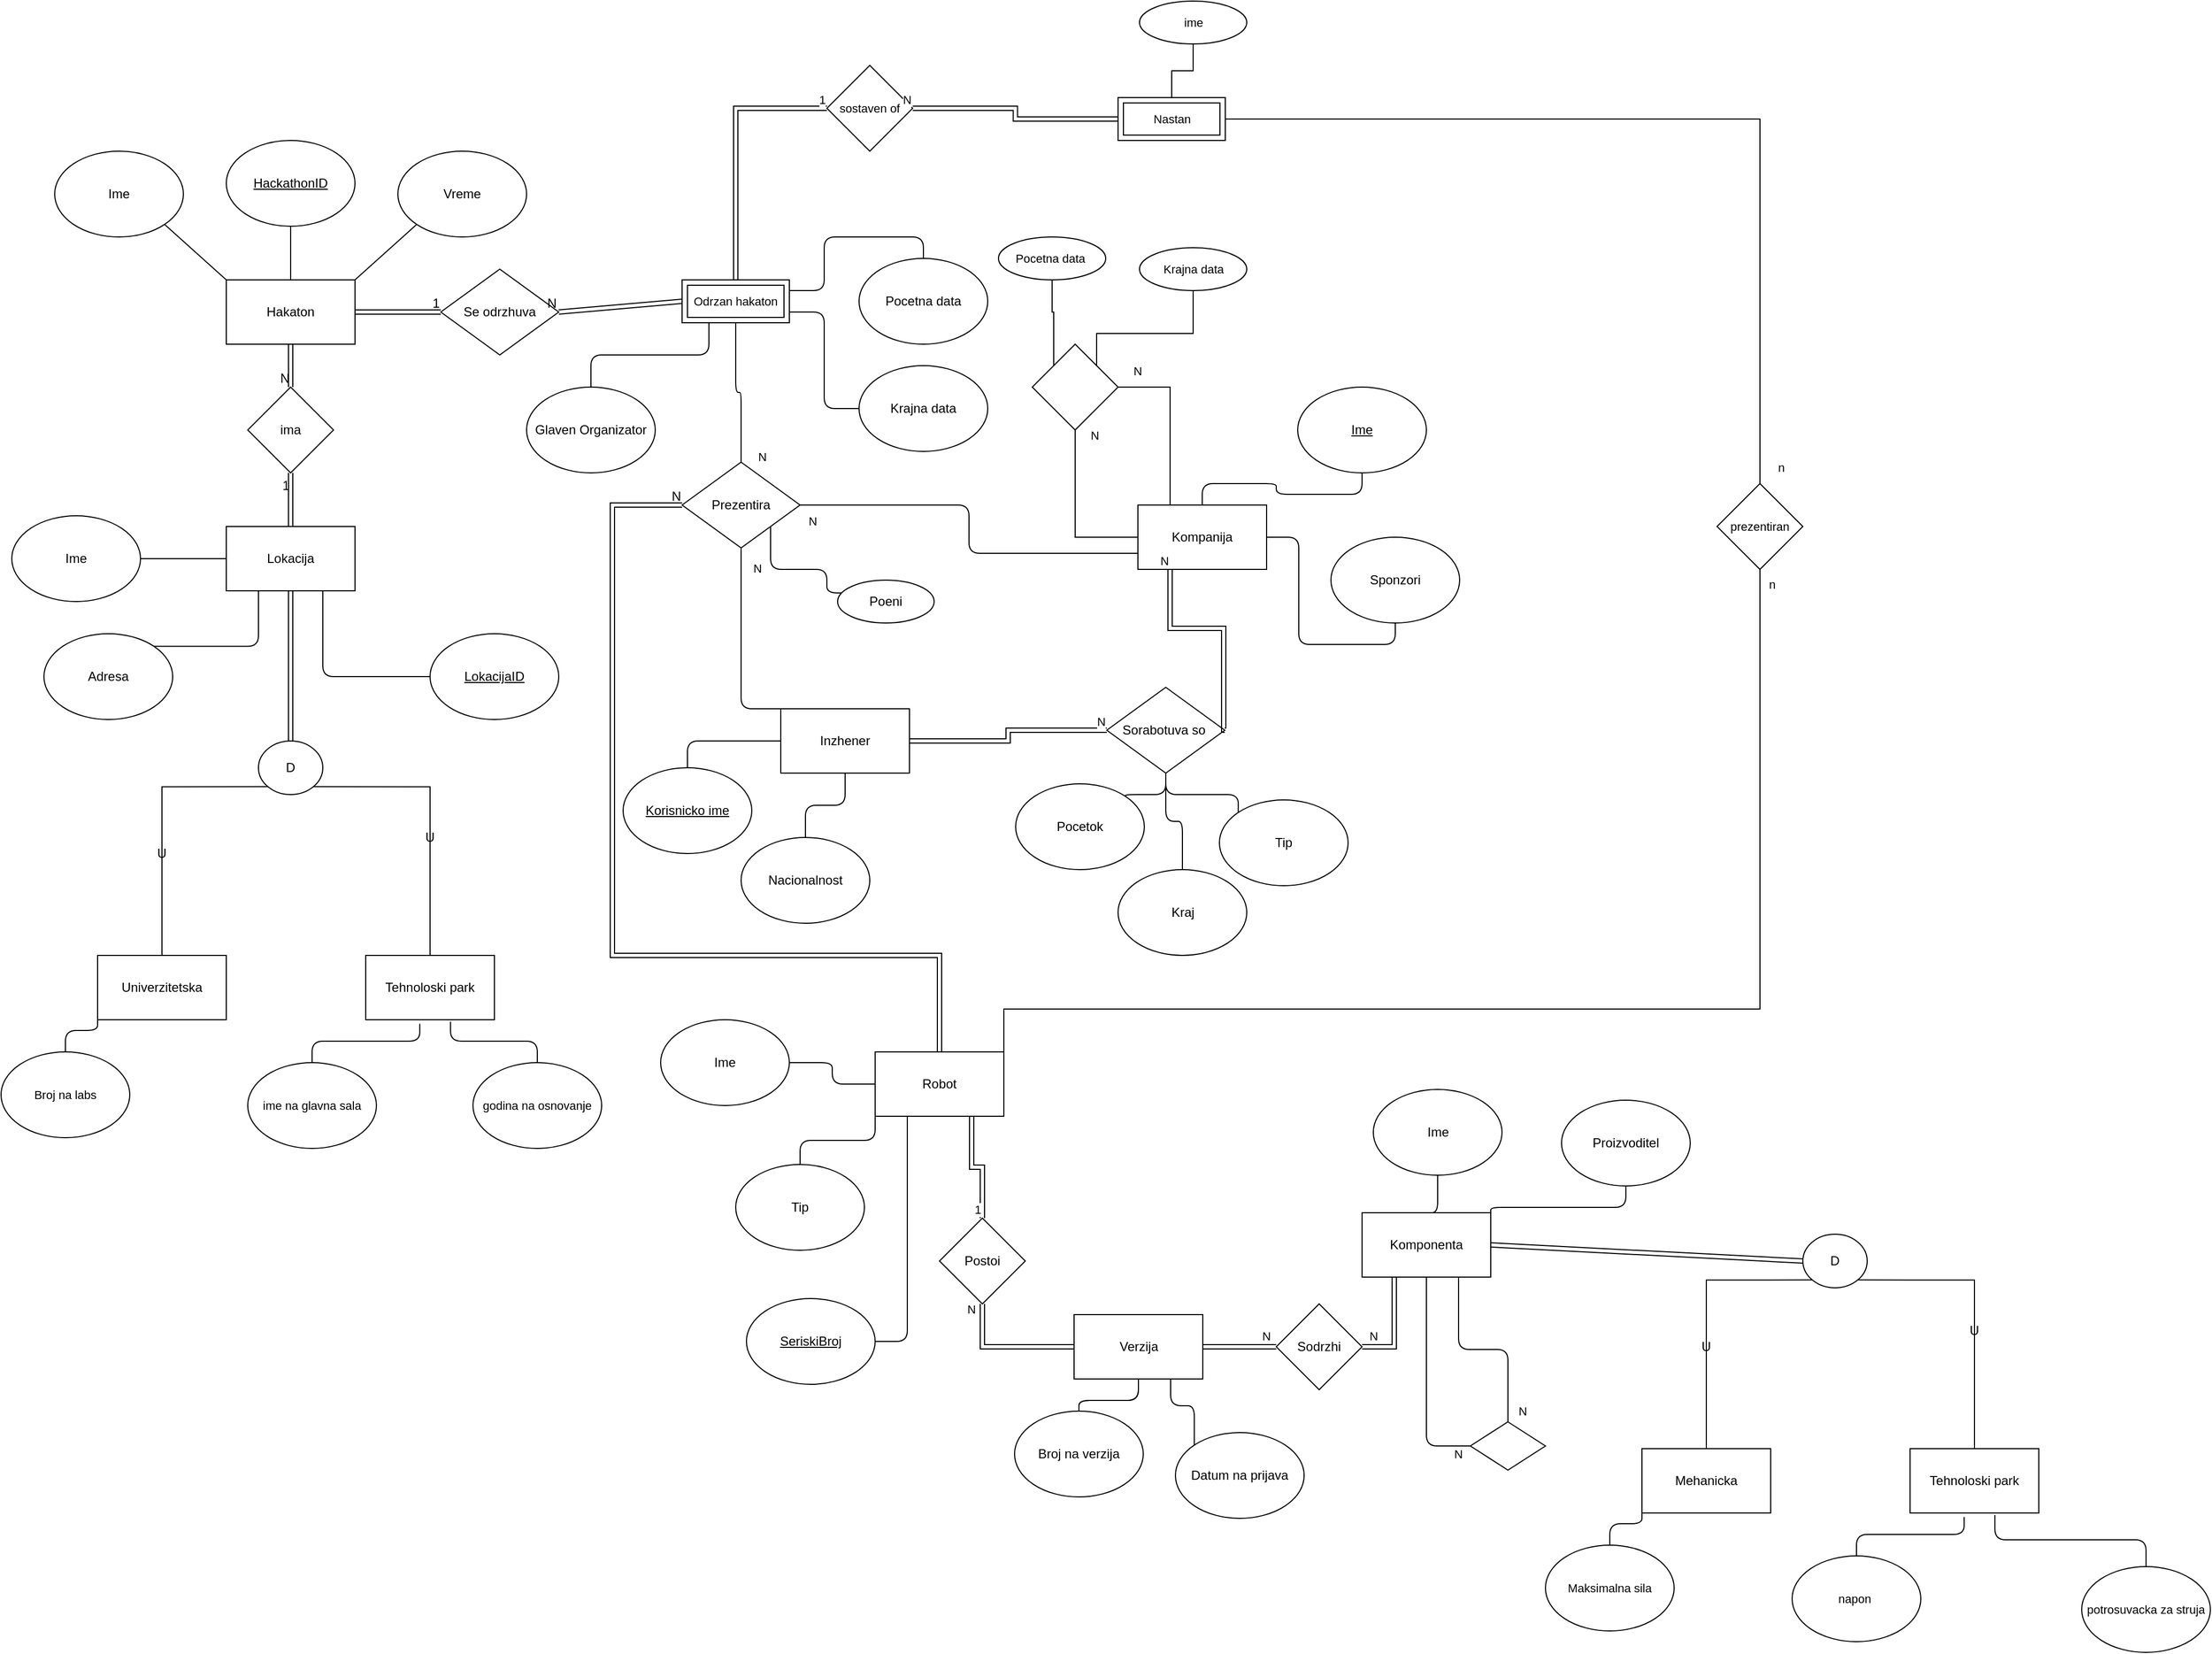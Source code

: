 <mxfile version="28.2.8">
  <diagram name="Page-1" id="Luo74aaX56rlVdYKv0m4">
    <mxGraphModel dx="2172" dy="2976" grid="1" gridSize="10" guides="1" tooltips="1" connect="1" arrows="1" fold="1" page="1" pageScale="1" pageWidth="827" pageHeight="1169" math="0" shadow="0">
      <root>
        <mxCell id="0" />
        <mxCell id="1" parent="0" />
        <mxCell id="MY-tYENC7k9GPu_FFXqe-2" value="Hakaton" style="rounded=0;whiteSpace=wrap;html=1;" parent="1" vertex="1">
          <mxGeometry x="350" y="310" width="120" height="60" as="geometry" />
        </mxCell>
        <mxCell id="MY-tYENC7k9GPu_FFXqe-3" value="Ime" style="ellipse;whiteSpace=wrap;html=1;" parent="1" vertex="1">
          <mxGeometry x="190" y="190" width="120" height="80" as="geometry" />
        </mxCell>
        <mxCell id="MY-tYENC7k9GPu_FFXqe-4" value="&lt;u&gt;HackathonID&lt;/u&gt;" style="ellipse;whiteSpace=wrap;html=1;" parent="1" vertex="1">
          <mxGeometry x="350" y="180" width="120" height="80" as="geometry" />
        </mxCell>
        <mxCell id="MY-tYENC7k9GPu_FFXqe-5" value="Vreme" style="ellipse;whiteSpace=wrap;html=1;" parent="1" vertex="1">
          <mxGeometry x="510" y="190" width="120" height="80" as="geometry" />
        </mxCell>
        <mxCell id="MY-tYENC7k9GPu_FFXqe-11" value="" style="endArrow=none;html=1;rounded=0;entryX=0;entryY=0;entryDx=0;entryDy=0;exitX=1;exitY=1;exitDx=0;exitDy=0;" parent="1" source="MY-tYENC7k9GPu_FFXqe-3" target="MY-tYENC7k9GPu_FFXqe-2" edge="1">
          <mxGeometry width="50" height="50" relative="1" as="geometry">
            <mxPoint x="360" y="420" as="sourcePoint" />
            <mxPoint x="410" y="370" as="targetPoint" />
          </mxGeometry>
        </mxCell>
        <mxCell id="MY-tYENC7k9GPu_FFXqe-13" value="" style="endArrow=none;html=1;rounded=0;entryX=0.5;entryY=0;entryDx=0;entryDy=0;exitX=0.5;exitY=1;exitDx=0;exitDy=0;" parent="1" source="MY-tYENC7k9GPu_FFXqe-4" target="MY-tYENC7k9GPu_FFXqe-2" edge="1">
          <mxGeometry width="50" height="50" relative="1" as="geometry">
            <mxPoint x="430" y="280" as="sourcePoint" />
            <mxPoint x="530" y="350" as="targetPoint" />
          </mxGeometry>
        </mxCell>
        <mxCell id="MY-tYENC7k9GPu_FFXqe-14" value="" style="endArrow=none;html=1;rounded=0;entryX=1;entryY=0;entryDx=0;entryDy=0;exitX=0;exitY=1;exitDx=0;exitDy=0;" parent="1" source="MY-tYENC7k9GPu_FFXqe-5" target="MY-tYENC7k9GPu_FFXqe-2" edge="1">
          <mxGeometry width="50" height="50" relative="1" as="geometry">
            <mxPoint x="550" y="350" as="sourcePoint" />
            <mxPoint x="650" y="420" as="targetPoint" />
          </mxGeometry>
        </mxCell>
        <mxCell id="MY-tYENC7k9GPu_FFXqe-29" style="edgeStyle=orthogonalEdgeStyle;shape=connector;curved=0;rounded=1;orthogonalLoop=1;jettySize=auto;html=1;exitX=0.75;exitY=1;exitDx=0;exitDy=0;entryX=0;entryY=0.5;entryDx=0;entryDy=0;strokeColor=default;align=center;verticalAlign=middle;fontFamily=Helvetica;fontSize=11;fontColor=default;labelBackgroundColor=default;endArrow=none;endFill=0;" parent="1" source="MY-tYENC7k9GPu_FFXqe-15" target="MY-tYENC7k9GPu_FFXqe-28" edge="1">
          <mxGeometry relative="1" as="geometry" />
        </mxCell>
        <mxCell id="MY-tYENC7k9GPu_FFXqe-15" value="Lokacija" style="rounded=0;whiteSpace=wrap;html=1;" parent="1" vertex="1">
          <mxGeometry x="350" y="540" width="120" height="60" as="geometry" />
        </mxCell>
        <mxCell id="MY-tYENC7k9GPu_FFXqe-16" value="ima" style="rhombus;whiteSpace=wrap;html=1;" parent="1" vertex="1">
          <mxGeometry x="370" y="410" width="80" height="80" as="geometry" />
        </mxCell>
        <mxCell id="MY-tYENC7k9GPu_FFXqe-23" style="edgeStyle=orthogonalEdgeStyle;rounded=0;orthogonalLoop=1;jettySize=auto;html=1;exitX=1;exitY=0.5;exitDx=0;exitDy=0;entryX=0;entryY=0.5;entryDx=0;entryDy=0;endArrow=none;endFill=0;" parent="1" source="MY-tYENC7k9GPu_FFXqe-19" target="MY-tYENC7k9GPu_FFXqe-15" edge="1">
          <mxGeometry relative="1" as="geometry" />
        </mxCell>
        <mxCell id="MY-tYENC7k9GPu_FFXqe-19" value="Ime" style="ellipse;whiteSpace=wrap;html=1;" parent="1" vertex="1">
          <mxGeometry x="150" y="530" width="120" height="80" as="geometry" />
        </mxCell>
        <mxCell id="aRnnZAHk4HtuIv6q_tbA-14" style="edgeStyle=orthogonalEdgeStyle;rounded=0;orthogonalLoop=1;jettySize=auto;html=1;exitX=0;exitY=1;exitDx=0;exitDy=0;endArrow=none;endFill=0;" parent="1" source="MY-tYENC7k9GPu_FFXqe-20" target="MY-tYENC7k9GPu_FFXqe-32" edge="1">
          <mxGeometry relative="1" as="geometry" />
        </mxCell>
        <mxCell id="aRnnZAHk4HtuIv6q_tbA-15" style="edgeStyle=orthogonalEdgeStyle;rounded=0;orthogonalLoop=1;jettySize=auto;html=1;exitX=1;exitY=1;exitDx=0;exitDy=0;entryX=0.5;entryY=0;entryDx=0;entryDy=0;endArrow=none;endFill=0;" parent="1" source="MY-tYENC7k9GPu_FFXqe-20" target="MY-tYENC7k9GPu_FFXqe-31" edge="1">
          <mxGeometry relative="1" as="geometry" />
        </mxCell>
        <mxCell id="MY-tYENC7k9GPu_FFXqe-20" value="D" style="ellipse;whiteSpace=wrap;html=1;" parent="1" vertex="1">
          <mxGeometry x="380" y="740" width="60" height="50" as="geometry" />
        </mxCell>
        <mxCell id="MY-tYENC7k9GPu_FFXqe-26" style="edgeStyle=orthogonalEdgeStyle;shape=connector;rounded=1;orthogonalLoop=1;jettySize=auto;html=1;exitX=1;exitY=0;exitDx=0;exitDy=0;entryX=0.25;entryY=1;entryDx=0;entryDy=0;strokeColor=default;align=center;verticalAlign=middle;fontFamily=Helvetica;fontSize=11;fontColor=default;labelBackgroundColor=default;endArrow=none;endFill=0;curved=0;" parent="1" source="MY-tYENC7k9GPu_FFXqe-21" target="MY-tYENC7k9GPu_FFXqe-15" edge="1">
          <mxGeometry relative="1" as="geometry" />
        </mxCell>
        <mxCell id="MY-tYENC7k9GPu_FFXqe-21" value="Adresa" style="ellipse;whiteSpace=wrap;html=1;" parent="1" vertex="1">
          <mxGeometry x="180" y="640" width="120" height="80" as="geometry" />
        </mxCell>
        <mxCell id="MY-tYENC7k9GPu_FFXqe-28" value="&lt;u&gt;LokacijaID&lt;/u&gt;" style="ellipse;whiteSpace=wrap;html=1;" parent="1" vertex="1">
          <mxGeometry x="540" y="640" width="120" height="80" as="geometry" />
        </mxCell>
        <mxCell id="MY-tYENC7k9GPu_FFXqe-31" value="Tehnoloski park" style="rounded=0;whiteSpace=wrap;html=1;" parent="1" vertex="1">
          <mxGeometry x="480" y="940" width="120" height="60" as="geometry" />
        </mxCell>
        <mxCell id="MY-tYENC7k9GPu_FFXqe-32" value="Univerzitetska" style="rounded=0;whiteSpace=wrap;html=1;" parent="1" vertex="1">
          <mxGeometry x="230" y="940" width="120" height="60" as="geometry" />
        </mxCell>
        <mxCell id="MY-tYENC7k9GPu_FFXqe-37" style="edgeStyle=orthogonalEdgeStyle;shape=connector;curved=0;rounded=1;orthogonalLoop=1;jettySize=auto;html=1;exitX=0.5;exitY=0;exitDx=0;exitDy=0;entryX=0;entryY=1;entryDx=0;entryDy=0;strokeColor=default;align=center;verticalAlign=middle;fontFamily=Helvetica;fontSize=11;fontColor=default;labelBackgroundColor=default;endArrow=none;endFill=0;" parent="1" source="MY-tYENC7k9GPu_FFXqe-33" target="MY-tYENC7k9GPu_FFXqe-32" edge="1">
          <mxGeometry relative="1" as="geometry" />
        </mxCell>
        <mxCell id="MY-tYENC7k9GPu_FFXqe-33" value="Broj na labs" style="ellipse;whiteSpace=wrap;html=1;fontFamily=Helvetica;fontSize=11;fontColor=default;labelBackgroundColor=default;" parent="1" vertex="1">
          <mxGeometry x="140" y="1030" width="120" height="80" as="geometry" />
        </mxCell>
        <mxCell id="MY-tYENC7k9GPu_FFXqe-34" value="ime na glavna sala" style="ellipse;whiteSpace=wrap;html=1;fontFamily=Helvetica;fontSize=11;fontColor=default;labelBackgroundColor=default;" parent="1" vertex="1">
          <mxGeometry x="370" y="1040" width="120" height="80" as="geometry" />
        </mxCell>
        <mxCell id="MY-tYENC7k9GPu_FFXqe-35" value="godina na osnovanje" style="ellipse;whiteSpace=wrap;html=1;fontFamily=Helvetica;fontSize=11;fontColor=default;labelBackgroundColor=default;" parent="1" vertex="1">
          <mxGeometry x="580" y="1040" width="120" height="80" as="geometry" />
        </mxCell>
        <mxCell id="MY-tYENC7k9GPu_FFXqe-38" style="edgeStyle=orthogonalEdgeStyle;shape=connector;curved=0;rounded=1;orthogonalLoop=1;jettySize=auto;html=1;exitX=0.5;exitY=0;exitDx=0;exitDy=0;entryX=0.42;entryY=1.063;entryDx=0;entryDy=0;entryPerimeter=0;strokeColor=default;align=center;verticalAlign=middle;fontFamily=Helvetica;fontSize=11;fontColor=default;labelBackgroundColor=default;endArrow=none;endFill=0;" parent="1" source="MY-tYENC7k9GPu_FFXqe-34" target="MY-tYENC7k9GPu_FFXqe-31" edge="1">
          <mxGeometry relative="1" as="geometry" />
        </mxCell>
        <mxCell id="MY-tYENC7k9GPu_FFXqe-39" style="edgeStyle=orthogonalEdgeStyle;shape=connector;curved=0;rounded=1;orthogonalLoop=1;jettySize=auto;html=1;exitX=0.5;exitY=0;exitDx=0;exitDy=0;entryX=0.659;entryY=1.031;entryDx=0;entryDy=0;entryPerimeter=0;strokeColor=default;align=center;verticalAlign=middle;fontFamily=Helvetica;fontSize=11;fontColor=default;labelBackgroundColor=default;endArrow=none;endFill=0;" parent="1" source="MY-tYENC7k9GPu_FFXqe-35" target="MY-tYENC7k9GPu_FFXqe-31" edge="1">
          <mxGeometry relative="1" as="geometry" />
        </mxCell>
        <mxCell id="MY-tYENC7k9GPu_FFXqe-59" style="edgeStyle=orthogonalEdgeStyle;shape=connector;curved=0;rounded=1;orthogonalLoop=1;jettySize=auto;html=1;exitX=1;exitY=0.25;exitDx=0;exitDy=0;entryX=0.5;entryY=0;entryDx=0;entryDy=0;strokeColor=default;align=center;verticalAlign=middle;fontFamily=Helvetica;fontSize=11;fontColor=default;labelBackgroundColor=default;endArrow=none;endFill=0;" parent="1" source="aRnnZAHk4HtuIv6q_tbA-20" target="MY-tYENC7k9GPu_FFXqe-56" edge="1">
          <mxGeometry relative="1" as="geometry">
            <mxPoint x="890" y="310" as="sourcePoint" />
          </mxGeometry>
        </mxCell>
        <mxCell id="MY-tYENC7k9GPu_FFXqe-60" style="edgeStyle=orthogonalEdgeStyle;shape=connector;curved=0;rounded=1;orthogonalLoop=1;jettySize=auto;html=1;exitX=1;exitY=0.75;exitDx=0;exitDy=0;entryX=0;entryY=0.5;entryDx=0;entryDy=0;strokeColor=default;align=center;verticalAlign=middle;fontFamily=Helvetica;fontSize=11;fontColor=default;labelBackgroundColor=default;endArrow=none;endFill=0;" parent="1" source="aRnnZAHk4HtuIv6q_tbA-20" target="MY-tYENC7k9GPu_FFXqe-55" edge="1">
          <mxGeometry relative="1" as="geometry">
            <mxPoint x="890" y="340" as="sourcePoint" />
          </mxGeometry>
        </mxCell>
        <mxCell id="MY-tYENC7k9GPu_FFXqe-83" style="edgeStyle=orthogonalEdgeStyle;shape=connector;curved=0;rounded=1;orthogonalLoop=1;jettySize=auto;html=1;exitX=0.5;exitY=1;exitDx=0;exitDy=0;entryX=0.5;entryY=0;entryDx=0;entryDy=0;strokeColor=default;align=center;verticalAlign=middle;fontFamily=Helvetica;fontSize=11;fontColor=default;labelBackgroundColor=default;endArrow=none;endFill=0;" parent="1" source="aRnnZAHk4HtuIv6q_tbA-20" target="MY-tYENC7k9GPu_FFXqe-82" edge="1">
          <mxGeometry relative="1" as="geometry">
            <mxPoint x="830" y="370" as="sourcePoint" />
          </mxGeometry>
        </mxCell>
        <mxCell id="MY-tYENC7k9GPu_FFXqe-48" value="Se odrzhuva" style="rhombus;whiteSpace=wrap;html=1;" parent="1" vertex="1">
          <mxGeometry x="550" y="300" width="110" height="80" as="geometry" />
        </mxCell>
        <mxCell id="MY-tYENC7k9GPu_FFXqe-55" value="Krajna data" style="ellipse;whiteSpace=wrap;html=1;" parent="1" vertex="1">
          <mxGeometry x="940" y="390" width="120" height="80" as="geometry" />
        </mxCell>
        <mxCell id="MY-tYENC7k9GPu_FFXqe-56" value="Pocetna data" style="ellipse;whiteSpace=wrap;html=1;" parent="1" vertex="1">
          <mxGeometry x="940" y="290" width="120" height="80" as="geometry" />
        </mxCell>
        <mxCell id="MY-tYENC7k9GPu_FFXqe-61" style="edgeStyle=orthogonalEdgeStyle;shape=connector;curved=0;rounded=1;orthogonalLoop=1;jettySize=auto;html=1;exitX=0.5;exitY=0;exitDx=0;exitDy=0;strokeColor=default;align=center;verticalAlign=middle;fontFamily=Helvetica;fontSize=11;fontColor=default;labelBackgroundColor=default;endArrow=none;endFill=0;entryX=0.25;entryY=1;entryDx=0;entryDy=0;" parent="1" source="MY-tYENC7k9GPu_FFXqe-57" target="aRnnZAHk4HtuIv6q_tbA-20" edge="1">
          <mxGeometry relative="1" as="geometry">
            <mxPoint x="800" y="370" as="targetPoint" />
          </mxGeometry>
        </mxCell>
        <mxCell id="MY-tYENC7k9GPu_FFXqe-57" value="Glaven Organizator" style="ellipse;whiteSpace=wrap;html=1;" parent="1" vertex="1">
          <mxGeometry x="630" y="410" width="120" height="80" as="geometry" />
        </mxCell>
        <mxCell id="MY-tYENC7k9GPu_FFXqe-62" value="Inzhener" style="rounded=0;whiteSpace=wrap;html=1;" parent="1" vertex="1">
          <mxGeometry x="867" y="710" width="120" height="60" as="geometry" />
        </mxCell>
        <mxCell id="MY-tYENC7k9GPu_FFXqe-81" style="edgeStyle=orthogonalEdgeStyle;shape=connector;curved=0;rounded=1;orthogonalLoop=1;jettySize=auto;html=1;exitX=0.5;exitY=0;exitDx=0;exitDy=0;entryX=0.5;entryY=1;entryDx=0;entryDy=0;strokeColor=default;align=center;verticalAlign=middle;fontFamily=Helvetica;fontSize=11;fontColor=default;labelBackgroundColor=default;endArrow=none;endFill=0;" parent="1" source="MY-tYENC7k9GPu_FFXqe-63" target="MY-tYENC7k9GPu_FFXqe-62" edge="1">
          <mxGeometry relative="1" as="geometry" />
        </mxCell>
        <mxCell id="MY-tYENC7k9GPu_FFXqe-63" value="Nacionalnost" style="ellipse;whiteSpace=wrap;html=1;" parent="1" vertex="1">
          <mxGeometry x="830" y="830" width="120" height="80" as="geometry" />
        </mxCell>
        <mxCell id="MY-tYENC7k9GPu_FFXqe-80" style="edgeStyle=orthogonalEdgeStyle;shape=connector;curved=0;rounded=1;orthogonalLoop=1;jettySize=auto;html=1;exitX=0.5;exitY=0;exitDx=0;exitDy=0;strokeColor=default;align=center;verticalAlign=middle;fontFamily=Helvetica;fontSize=11;fontColor=default;labelBackgroundColor=default;endArrow=none;endFill=0;" parent="1" source="MY-tYENC7k9GPu_FFXqe-64" target="MY-tYENC7k9GPu_FFXqe-62" edge="1">
          <mxGeometry relative="1" as="geometry" />
        </mxCell>
        <mxCell id="MY-tYENC7k9GPu_FFXqe-64" value="&lt;u&gt;Korisnicko ime&lt;/u&gt;" style="ellipse;whiteSpace=wrap;html=1;" parent="1" vertex="1">
          <mxGeometry x="720" y="765" width="120" height="80" as="geometry" />
        </mxCell>
        <mxCell id="5aDkIVA3FT6j9TxwKnW4-33" style="edgeStyle=orthogonalEdgeStyle;rounded=0;orthogonalLoop=1;jettySize=auto;html=1;entryX=0.5;entryY=1;entryDx=0;entryDy=0;endArrow=none;endFill=0;" edge="1" parent="1" source="MY-tYENC7k9GPu_FFXqe-66" target="5aDkIVA3FT6j9TxwKnW4-34">
          <mxGeometry relative="1" as="geometry">
            <mxPoint x="1140.0" y="450" as="targetPoint" />
          </mxGeometry>
        </mxCell>
        <mxCell id="MY-tYENC7k9GPu_FFXqe-66" value="Kompanija" style="rounded=0;whiteSpace=wrap;html=1;" parent="1" vertex="1">
          <mxGeometry x="1200" y="520" width="120" height="60" as="geometry" />
        </mxCell>
        <mxCell id="MY-tYENC7k9GPu_FFXqe-168" style="edgeStyle=orthogonalEdgeStyle;shape=connector;curved=0;rounded=1;orthogonalLoop=1;jettySize=auto;html=1;exitX=0.5;exitY=1;exitDx=0;exitDy=0;entryX=0.5;entryY=0;entryDx=0;entryDy=0;strokeColor=default;align=center;verticalAlign=middle;fontFamily=Helvetica;fontSize=11;fontColor=default;labelBackgroundColor=default;endArrow=none;endFill=0;" parent="1" source="MY-tYENC7k9GPu_FFXqe-67" target="MY-tYENC7k9GPu_FFXqe-162" edge="1">
          <mxGeometry relative="1" as="geometry" />
        </mxCell>
        <mxCell id="MY-tYENC7k9GPu_FFXqe-169" style="edgeStyle=orthogonalEdgeStyle;shape=connector;curved=0;rounded=1;orthogonalLoop=1;jettySize=auto;html=1;exitX=0.5;exitY=1;exitDx=0;exitDy=0;entryX=1;entryY=0;entryDx=0;entryDy=0;strokeColor=default;align=center;verticalAlign=middle;fontFamily=Helvetica;fontSize=11;fontColor=default;labelBackgroundColor=default;endArrow=none;endFill=0;" parent="1" source="MY-tYENC7k9GPu_FFXqe-67" target="MY-tYENC7k9GPu_FFXqe-163" edge="1">
          <mxGeometry relative="1" as="geometry" />
        </mxCell>
        <mxCell id="MY-tYENC7k9GPu_FFXqe-170" style="edgeStyle=orthogonalEdgeStyle;shape=connector;curved=0;rounded=1;orthogonalLoop=1;jettySize=auto;html=1;exitX=0.5;exitY=1;exitDx=0;exitDy=0;entryX=0;entryY=0;entryDx=0;entryDy=0;strokeColor=default;align=center;verticalAlign=middle;fontFamily=Helvetica;fontSize=11;fontColor=default;labelBackgroundColor=default;endArrow=none;endFill=0;" parent="1" source="MY-tYENC7k9GPu_FFXqe-67" target="MY-tYENC7k9GPu_FFXqe-164" edge="1">
          <mxGeometry relative="1" as="geometry" />
        </mxCell>
        <mxCell id="MY-tYENC7k9GPu_FFXqe-67" value="Sorabotuva so&amp;nbsp;" style="rhombus;whiteSpace=wrap;html=1;" parent="1" vertex="1">
          <mxGeometry x="1171" y="690" width="110" height="80" as="geometry" />
        </mxCell>
        <mxCell id="MY-tYENC7k9GPu_FFXqe-77" style="edgeStyle=orthogonalEdgeStyle;shape=connector;curved=0;rounded=1;orthogonalLoop=1;jettySize=auto;html=1;exitX=0.5;exitY=1;exitDx=0;exitDy=0;entryX=1;entryY=0.5;entryDx=0;entryDy=0;strokeColor=default;align=center;verticalAlign=middle;fontFamily=Helvetica;fontSize=11;fontColor=default;labelBackgroundColor=default;endArrow=none;endFill=0;" parent="1" source="MY-tYENC7k9GPu_FFXqe-74" target="MY-tYENC7k9GPu_FFXqe-66" edge="1">
          <mxGeometry relative="1" as="geometry" />
        </mxCell>
        <mxCell id="MY-tYENC7k9GPu_FFXqe-74" value="Sponzori" style="ellipse;whiteSpace=wrap;html=1;" parent="1" vertex="1">
          <mxGeometry x="1380" y="550" width="120" height="80" as="geometry" />
        </mxCell>
        <mxCell id="MY-tYENC7k9GPu_FFXqe-76" style="edgeStyle=orthogonalEdgeStyle;shape=connector;curved=0;rounded=1;orthogonalLoop=1;jettySize=auto;html=1;exitX=0.5;exitY=1;exitDx=0;exitDy=0;entryX=0.5;entryY=0;entryDx=0;entryDy=0;strokeColor=default;align=center;verticalAlign=middle;fontFamily=Helvetica;fontSize=11;fontColor=default;labelBackgroundColor=default;endArrow=none;endFill=0;" parent="1" source="MY-tYENC7k9GPu_FFXqe-75" target="MY-tYENC7k9GPu_FFXqe-66" edge="1">
          <mxGeometry relative="1" as="geometry" />
        </mxCell>
        <mxCell id="MY-tYENC7k9GPu_FFXqe-75" value="&lt;u&gt;Ime&lt;/u&gt;" style="ellipse;whiteSpace=wrap;html=1;" parent="1" vertex="1">
          <mxGeometry x="1349" y="410" width="120" height="80" as="geometry" />
        </mxCell>
        <mxCell id="MY-tYENC7k9GPu_FFXqe-84" style="edgeStyle=orthogonalEdgeStyle;shape=connector;curved=0;rounded=1;orthogonalLoop=1;jettySize=auto;html=1;exitX=0.5;exitY=1;exitDx=0;exitDy=0;entryX=0.5;entryY=0;entryDx=0;entryDy=0;strokeColor=default;align=center;verticalAlign=middle;fontFamily=Helvetica;fontSize=11;fontColor=default;labelBackgroundColor=default;endArrow=none;endFill=0;" parent="1" source="MY-tYENC7k9GPu_FFXqe-82" target="MY-tYENC7k9GPu_FFXqe-62" edge="1">
          <mxGeometry relative="1" as="geometry">
            <mxPoint x="925" y="585" as="sourcePoint" />
            <Array as="points">
              <mxPoint x="830" y="710" />
            </Array>
          </mxGeometry>
        </mxCell>
        <mxCell id="MY-tYENC7k9GPu_FFXqe-105" value="N" style="edgeLabel;html=1;align=center;verticalAlign=middle;resizable=0;points=[];fontFamily=Helvetica;fontSize=11;fontColor=default;labelBackgroundColor=default;" parent="MY-tYENC7k9GPu_FFXqe-84" vertex="1" connectable="0">
          <mxGeometry x="-0.847" y="8" relative="1" as="geometry">
            <mxPoint x="7" as="offset" />
          </mxGeometry>
        </mxCell>
        <mxCell id="MY-tYENC7k9GPu_FFXqe-172" style="edgeStyle=orthogonalEdgeStyle;shape=connector;curved=0;rounded=1;orthogonalLoop=1;jettySize=auto;html=1;exitX=1;exitY=0.5;exitDx=0;exitDy=0;entryX=0;entryY=0.75;entryDx=0;entryDy=0;strokeColor=default;align=center;verticalAlign=middle;fontFamily=Helvetica;fontSize=11;fontColor=default;labelBackgroundColor=default;endArrow=none;endFill=0;" parent="1" source="MY-tYENC7k9GPu_FFXqe-82" target="MY-tYENC7k9GPu_FFXqe-66" edge="1">
          <mxGeometry relative="1" as="geometry" />
        </mxCell>
        <mxCell id="MY-tYENC7k9GPu_FFXqe-179" style="edgeStyle=orthogonalEdgeStyle;shape=connector;curved=0;rounded=1;orthogonalLoop=1;jettySize=auto;html=1;exitX=1;exitY=1;exitDx=0;exitDy=0;strokeColor=default;align=center;verticalAlign=middle;fontFamily=Helvetica;fontSize=11;fontColor=default;labelBackgroundColor=default;endArrow=none;endFill=0;entryX=0;entryY=0;entryDx=0;entryDy=0;" parent="1" source="MY-tYENC7k9GPu_FFXqe-82" target="MY-tYENC7k9GPu_FFXqe-180" edge="1">
          <mxGeometry relative="1" as="geometry">
            <mxPoint x="910" y="600" as="targetPoint" />
            <Array as="points">
              <mxPoint x="858" y="580" />
              <mxPoint x="910" y="580" />
              <mxPoint x="910" y="602" />
            </Array>
          </mxGeometry>
        </mxCell>
        <mxCell id="MY-tYENC7k9GPu_FFXqe-82" value="Prezentira" style="rhombus;whiteSpace=wrap;html=1;" parent="1" vertex="1">
          <mxGeometry x="775" y="480" width="110" height="80" as="geometry" />
        </mxCell>
        <mxCell id="MY-tYENC7k9GPu_FFXqe-121" style="edgeStyle=orthogonalEdgeStyle;shape=connector;curved=0;rounded=1;orthogonalLoop=1;jettySize=auto;html=1;exitX=0.25;exitY=1;exitDx=0;exitDy=0;entryX=1;entryY=0.5;entryDx=0;entryDy=0;strokeColor=default;align=center;verticalAlign=middle;fontFamily=Helvetica;fontSize=11;fontColor=default;labelBackgroundColor=default;endArrow=none;endFill=0;" parent="1" source="MY-tYENC7k9GPu_FFXqe-125" target="MY-tYENC7k9GPu_FFXqe-126" edge="1">
          <mxGeometry relative="1" as="geometry" />
        </mxCell>
        <mxCell id="MY-tYENC7k9GPu_FFXqe-122" style="edgeStyle=orthogonalEdgeStyle;shape=connector;curved=0;rounded=1;orthogonalLoop=1;jettySize=auto;html=1;exitX=0;exitY=0.5;exitDx=0;exitDy=0;entryX=1;entryY=0.5;entryDx=0;entryDy=0;strokeColor=default;align=center;verticalAlign=middle;fontFamily=Helvetica;fontSize=11;fontColor=default;labelBackgroundColor=default;endArrow=none;endFill=0;" parent="1" source="MY-tYENC7k9GPu_FFXqe-125" target="MY-tYENC7k9GPu_FFXqe-127" edge="1">
          <mxGeometry relative="1" as="geometry" />
        </mxCell>
        <mxCell id="MY-tYENC7k9GPu_FFXqe-123" style="edgeStyle=orthogonalEdgeStyle;shape=connector;curved=0;rounded=1;orthogonalLoop=1;jettySize=auto;html=1;exitX=0;exitY=1;exitDx=0;exitDy=0;strokeColor=default;align=center;verticalAlign=middle;fontFamily=Helvetica;fontSize=11;fontColor=default;labelBackgroundColor=default;endArrow=none;endFill=0;" parent="1" source="MY-tYENC7k9GPu_FFXqe-125" target="MY-tYENC7k9GPu_FFXqe-128" edge="1">
          <mxGeometry relative="1" as="geometry" />
        </mxCell>
        <mxCell id="MY-tYENC7k9GPu_FFXqe-125" value="Robot" style="rounded=0;whiteSpace=wrap;html=1;" parent="1" vertex="1">
          <mxGeometry x="955" y="1030" width="120" height="60" as="geometry" />
        </mxCell>
        <mxCell id="MY-tYENC7k9GPu_FFXqe-126" value="&lt;u&gt;SeriskiBroj&lt;/u&gt;" style="ellipse;whiteSpace=wrap;html=1;" parent="1" vertex="1">
          <mxGeometry x="835" y="1260" width="120" height="80" as="geometry" />
        </mxCell>
        <mxCell id="MY-tYENC7k9GPu_FFXqe-127" value="Ime" style="ellipse;whiteSpace=wrap;html=1;" parent="1" vertex="1">
          <mxGeometry x="755" y="1000" width="120" height="80" as="geometry" />
        </mxCell>
        <mxCell id="MY-tYENC7k9GPu_FFXqe-128" value="Tip" style="ellipse;whiteSpace=wrap;html=1;" parent="1" vertex="1">
          <mxGeometry x="825" y="1135" width="120" height="80" as="geometry" />
        </mxCell>
        <mxCell id="MY-tYENC7k9GPu_FFXqe-129" style="edgeStyle=orthogonalEdgeStyle;shape=connector;curved=0;rounded=1;orthogonalLoop=1;jettySize=auto;html=1;exitX=0.5;exitY=0;exitDx=0;exitDy=0;entryX=0.5;entryY=1;entryDx=0;entryDy=0;strokeColor=default;align=center;verticalAlign=middle;fontFamily=Helvetica;fontSize=11;fontColor=default;labelBackgroundColor=default;endArrow=none;endFill=0;" parent="1" source="MY-tYENC7k9GPu_FFXqe-133" target="MY-tYENC7k9GPu_FFXqe-145" edge="1">
          <mxGeometry relative="1" as="geometry" />
        </mxCell>
        <mxCell id="MY-tYENC7k9GPu_FFXqe-130" style="edgeStyle=orthogonalEdgeStyle;shape=connector;curved=0;rounded=1;orthogonalLoop=1;jettySize=auto;html=1;exitX=1;exitY=0;exitDx=0;exitDy=0;entryX=0.5;entryY=1;entryDx=0;entryDy=0;strokeColor=default;align=center;verticalAlign=middle;fontFamily=Helvetica;fontSize=11;fontColor=default;labelBackgroundColor=default;endArrow=none;endFill=0;" parent="1" source="MY-tYENC7k9GPu_FFXqe-133" target="MY-tYENC7k9GPu_FFXqe-146" edge="1">
          <mxGeometry relative="1" as="geometry">
            <Array as="points">
              <mxPoint x="1529" y="1175" />
              <mxPoint x="1655" y="1175" />
            </Array>
          </mxGeometry>
        </mxCell>
        <mxCell id="MY-tYENC7k9GPu_FFXqe-183" style="edgeStyle=orthogonalEdgeStyle;shape=connector;curved=0;rounded=1;orthogonalLoop=1;jettySize=auto;html=1;exitX=0.5;exitY=1;exitDx=0;exitDy=0;entryX=0;entryY=0.5;entryDx=0;entryDy=0;strokeColor=default;align=center;verticalAlign=middle;fontFamily=Helvetica;fontSize=11;fontColor=default;labelBackgroundColor=default;endArrow=none;endFill=0;" parent="1" source="MY-tYENC7k9GPu_FFXqe-133" target="MY-tYENC7k9GPu_FFXqe-182" edge="1">
          <mxGeometry relative="1" as="geometry" />
        </mxCell>
        <mxCell id="MY-tYENC7k9GPu_FFXqe-133" value="Komponenta" style="rounded=0;whiteSpace=wrap;html=1;" parent="1" vertex="1">
          <mxGeometry x="1409" y="1180" width="120" height="60" as="geometry" />
        </mxCell>
        <mxCell id="MY-tYENC7k9GPu_FFXqe-135" style="edgeStyle=orthogonalEdgeStyle;shape=connector;curved=0;rounded=1;orthogonalLoop=1;jettySize=auto;html=1;exitX=0.5;exitY=1;exitDx=0;exitDy=0;strokeColor=default;align=center;verticalAlign=middle;fontFamily=Helvetica;fontSize=11;fontColor=default;labelBackgroundColor=default;endArrow=none;endFill=0;" parent="1" source="MY-tYENC7k9GPu_FFXqe-138" target="MY-tYENC7k9GPu_FFXqe-143" edge="1">
          <mxGeometry relative="1" as="geometry" />
        </mxCell>
        <mxCell id="MY-tYENC7k9GPu_FFXqe-136" value="" style="edgeStyle=orthogonalEdgeStyle;shape=connector;curved=0;rounded=1;orthogonalLoop=1;jettySize=auto;html=1;strokeColor=default;align=center;verticalAlign=middle;fontFamily=Helvetica;fontSize=11;fontColor=default;labelBackgroundColor=default;endArrow=none;endFill=0;" parent="1" source="MY-tYENC7k9GPu_FFXqe-138" target="MY-tYENC7k9GPu_FFXqe-143" edge="1">
          <mxGeometry relative="1" as="geometry" />
        </mxCell>
        <mxCell id="MY-tYENC7k9GPu_FFXqe-137" style="edgeStyle=orthogonalEdgeStyle;shape=connector;curved=0;rounded=1;orthogonalLoop=1;jettySize=auto;html=1;exitX=0.75;exitY=1;exitDx=0;exitDy=0;entryX=0;entryY=0;entryDx=0;entryDy=0;strokeColor=default;align=center;verticalAlign=middle;fontFamily=Helvetica;fontSize=11;fontColor=default;labelBackgroundColor=default;endArrow=none;endFill=0;" parent="1" source="MY-tYENC7k9GPu_FFXqe-138" target="MY-tYENC7k9GPu_FFXqe-144" edge="1">
          <mxGeometry relative="1" as="geometry" />
        </mxCell>
        <mxCell id="MY-tYENC7k9GPu_FFXqe-138" value="Verzija" style="rounded=0;whiteSpace=wrap;html=1;" parent="1" vertex="1">
          <mxGeometry x="1140.5" y="1275" width="120" height="60" as="geometry" />
        </mxCell>
        <mxCell id="MY-tYENC7k9GPu_FFXqe-140" value="Postoi" style="rhombus;whiteSpace=wrap;html=1;rounded=0;" parent="1" vertex="1">
          <mxGeometry x="1015" y="1185" width="80" height="80" as="geometry" />
        </mxCell>
        <mxCell id="MY-tYENC7k9GPu_FFXqe-142" value="Sodrzhi" style="rhombus;whiteSpace=wrap;html=1;rounded=0;" parent="1" vertex="1">
          <mxGeometry x="1329" y="1265" width="80" height="80" as="geometry" />
        </mxCell>
        <mxCell id="MY-tYENC7k9GPu_FFXqe-143" value="Broj na verzija" style="ellipse;whiteSpace=wrap;html=1;" parent="1" vertex="1">
          <mxGeometry x="1085" y="1365" width="120" height="80" as="geometry" />
        </mxCell>
        <mxCell id="MY-tYENC7k9GPu_FFXqe-144" value="Datum na prijava" style="ellipse;whiteSpace=wrap;html=1;" parent="1" vertex="1">
          <mxGeometry x="1235" y="1385" width="120" height="80" as="geometry" />
        </mxCell>
        <mxCell id="MY-tYENC7k9GPu_FFXqe-145" value="Ime" style="ellipse;whiteSpace=wrap;html=1;" parent="1" vertex="1">
          <mxGeometry x="1419.5" y="1065" width="120" height="80" as="geometry" />
        </mxCell>
        <mxCell id="MY-tYENC7k9GPu_FFXqe-146" value="Proizvoditel" style="ellipse;whiteSpace=wrap;html=1;" parent="1" vertex="1">
          <mxGeometry x="1595" y="1075" width="120" height="80" as="geometry" />
        </mxCell>
        <mxCell id="MY-tYENC7k9GPu_FFXqe-162" value="Kraj" style="ellipse;whiteSpace=wrap;html=1;" parent="1" vertex="1">
          <mxGeometry x="1181.5" y="860" width="120" height="80" as="geometry" />
        </mxCell>
        <mxCell id="MY-tYENC7k9GPu_FFXqe-163" value="Pocetok" style="ellipse;whiteSpace=wrap;html=1;" parent="1" vertex="1">
          <mxGeometry x="1086" y="780" width="120" height="80" as="geometry" />
        </mxCell>
        <mxCell id="MY-tYENC7k9GPu_FFXqe-164" value="Tip" style="ellipse;whiteSpace=wrap;html=1;" parent="1" vertex="1">
          <mxGeometry x="1276" y="795" width="120" height="80" as="geometry" />
        </mxCell>
        <mxCell id="MY-tYENC7k9GPu_FFXqe-173" value="N" style="text;html=1;whiteSpace=wrap;strokeColor=none;fillColor=none;align=center;verticalAlign=middle;rounded=0;fontFamily=Helvetica;fontSize=11;fontColor=default;labelBackgroundColor=default;" parent="1" vertex="1">
          <mxGeometry x="867" y="520" width="60" height="30" as="geometry" />
        </mxCell>
        <mxCell id="MY-tYENC7k9GPu_FFXqe-174" value="N" style="text;html=1;whiteSpace=wrap;strokeColor=none;fillColor=none;align=center;verticalAlign=middle;rounded=0;fontFamily=Helvetica;fontSize=11;fontColor=default;labelBackgroundColor=default;" parent="1" vertex="1">
          <mxGeometry x="820" y="460" width="60" height="30" as="geometry" />
        </mxCell>
        <mxCell id="MY-tYENC7k9GPu_FFXqe-180" value="Poeni" style="ellipse;whiteSpace=wrap;html=1;" parent="1" vertex="1">
          <mxGeometry x="920" y="590" width="90" height="40" as="geometry" />
        </mxCell>
        <mxCell id="MY-tYENC7k9GPu_FFXqe-184" style="edgeStyle=orthogonalEdgeStyle;shape=connector;curved=0;rounded=1;orthogonalLoop=1;jettySize=auto;html=1;exitX=0.5;exitY=0;exitDx=0;exitDy=0;entryX=0.75;entryY=1;entryDx=0;entryDy=0;strokeColor=default;align=center;verticalAlign=middle;fontFamily=Helvetica;fontSize=11;fontColor=default;labelBackgroundColor=default;endArrow=none;endFill=0;" parent="1" source="MY-tYENC7k9GPu_FFXqe-182" target="MY-tYENC7k9GPu_FFXqe-133" edge="1">
          <mxGeometry relative="1" as="geometry" />
        </mxCell>
        <mxCell id="MY-tYENC7k9GPu_FFXqe-182" value="" style="rhombus;whiteSpace=wrap;html=1;fontFamily=Helvetica;fontSize=11;fontColor=default;labelBackgroundColor=default;" parent="1" vertex="1">
          <mxGeometry x="1510" y="1375" width="70" height="45" as="geometry" />
        </mxCell>
        <mxCell id="MY-tYENC7k9GPu_FFXqe-185" value="N" style="text;html=1;whiteSpace=wrap;strokeColor=none;fillColor=none;align=center;verticalAlign=middle;rounded=0;fontFamily=Helvetica;fontSize=11;fontColor=default;labelBackgroundColor=default;" parent="1" vertex="1">
          <mxGeometry x="1529" y="1350" width="60" height="30" as="geometry" />
        </mxCell>
        <mxCell id="MY-tYENC7k9GPu_FFXqe-186" value="N" style="text;html=1;whiteSpace=wrap;strokeColor=none;fillColor=none;align=center;verticalAlign=middle;rounded=0;fontFamily=Helvetica;fontSize=11;fontColor=default;labelBackgroundColor=default;" parent="1" vertex="1">
          <mxGeometry x="1469" y="1390" width="60" height="30" as="geometry" />
        </mxCell>
        <mxCell id="aRnnZAHk4HtuIv6q_tbA-1" value="" style="shape=link;html=1;rounded=0;exitX=0.5;exitY=1;exitDx=0;exitDy=0;" parent="1" source="MY-tYENC7k9GPu_FFXqe-2" edge="1">
          <mxGeometry relative="1" as="geometry">
            <mxPoint x="510" y="480" as="sourcePoint" />
            <mxPoint x="410" y="410" as="targetPoint" />
          </mxGeometry>
        </mxCell>
        <mxCell id="aRnnZAHk4HtuIv6q_tbA-2" value="N" style="resizable=0;html=1;whiteSpace=wrap;align=right;verticalAlign=bottom;" parent="aRnnZAHk4HtuIv6q_tbA-1" connectable="0" vertex="1">
          <mxGeometry x="1" relative="1" as="geometry" />
        </mxCell>
        <mxCell id="aRnnZAHk4HtuIv6q_tbA-5" value="" style="shape=link;html=1;rounded=0;exitX=0.5;exitY=1;exitDx=0;exitDy=0;entryX=0.5;entryY=0;entryDx=0;entryDy=0;" parent="1" source="MY-tYENC7k9GPu_FFXqe-16" target="MY-tYENC7k9GPu_FFXqe-15" edge="1">
          <mxGeometry relative="1" as="geometry">
            <mxPoint x="420" y="380" as="sourcePoint" />
            <mxPoint x="420" y="420" as="targetPoint" />
          </mxGeometry>
        </mxCell>
        <mxCell id="aRnnZAHk4HtuIv6q_tbA-6" value="1" style="resizable=0;html=1;whiteSpace=wrap;align=right;verticalAlign=bottom;" parent="aRnnZAHk4HtuIv6q_tbA-5" connectable="0" vertex="1">
          <mxGeometry x="1" relative="1" as="geometry">
            <mxPoint y="-30" as="offset" />
          </mxGeometry>
        </mxCell>
        <mxCell id="aRnnZAHk4HtuIv6q_tbA-10" value="" style="shape=link;html=1;rounded=0;exitX=0.5;exitY=1;exitDx=0;exitDy=0;entryX=0.5;entryY=0;entryDx=0;entryDy=0;" parent="1" source="MY-tYENC7k9GPu_FFXqe-15" target="MY-tYENC7k9GPu_FFXqe-20" edge="1">
          <mxGeometry relative="1" as="geometry">
            <mxPoint x="420" y="500" as="sourcePoint" />
            <mxPoint x="420" y="550" as="targetPoint" />
          </mxGeometry>
        </mxCell>
        <mxCell id="aRnnZAHk4HtuIv6q_tbA-16" value="" style="shape=link;html=1;rounded=0;exitX=1;exitY=0.5;exitDx=0;exitDy=0;entryX=0;entryY=0.5;entryDx=0;entryDy=0;" parent="1" source="MY-tYENC7k9GPu_FFXqe-2" target="MY-tYENC7k9GPu_FFXqe-48" edge="1">
          <mxGeometry relative="1" as="geometry">
            <mxPoint x="420" y="380" as="sourcePoint" />
            <mxPoint x="420" y="420" as="targetPoint" />
          </mxGeometry>
        </mxCell>
        <mxCell id="aRnnZAHk4HtuIv6q_tbA-17" value="1" style="resizable=0;html=1;whiteSpace=wrap;align=right;verticalAlign=bottom;" parent="aRnnZAHk4HtuIv6q_tbA-16" connectable="0" vertex="1">
          <mxGeometry x="1" relative="1" as="geometry" />
        </mxCell>
        <mxCell id="aRnnZAHk4HtuIv6q_tbA-18" value="" style="shape=link;html=1;rounded=0;exitX=0;exitY=0.5;exitDx=0;exitDy=0;entryX=1;entryY=0.5;entryDx=0;entryDy=0;" parent="1" source="aRnnZAHk4HtuIv6q_tbA-20" target="MY-tYENC7k9GPu_FFXqe-48" edge="1">
          <mxGeometry relative="1" as="geometry">
            <mxPoint x="770" y="340" as="sourcePoint" />
            <mxPoint x="420" y="420" as="targetPoint" />
          </mxGeometry>
        </mxCell>
        <mxCell id="aRnnZAHk4HtuIv6q_tbA-19" value="N" style="resizable=0;html=1;whiteSpace=wrap;align=right;verticalAlign=bottom;" parent="aRnnZAHk4HtuIv6q_tbA-18" connectable="0" vertex="1">
          <mxGeometry x="1" relative="1" as="geometry" />
        </mxCell>
        <mxCell id="aRnnZAHk4HtuIv6q_tbA-20" value="Odrzan hakaton" style="shape=ext;margin=3;double=1;whiteSpace=wrap;html=1;align=center;fontFamily=Helvetica;fontSize=11;fontColor=default;labelBackgroundColor=default;" parent="1" vertex="1">
          <mxGeometry x="775" y="310" width="100" height="40" as="geometry" />
        </mxCell>
        <mxCell id="aRnnZAHk4HtuIv6q_tbA-21" value="" style="shape=link;html=1;rounded=0;exitX=0.5;exitY=0;exitDx=0;exitDy=0;entryX=0;entryY=0.5;entryDx=0;entryDy=0;" parent="1" source="MY-tYENC7k9GPu_FFXqe-125" target="MY-tYENC7k9GPu_FFXqe-82" edge="1">
          <mxGeometry relative="1" as="geometry">
            <mxPoint x="815" y="620" as="sourcePoint" />
            <mxPoint x="700" y="630" as="targetPoint" />
            <Array as="points">
              <mxPoint x="1015" y="940" />
              <mxPoint x="710" y="940" />
              <mxPoint x="710" y="520" />
            </Array>
          </mxGeometry>
        </mxCell>
        <mxCell id="aRnnZAHk4HtuIv6q_tbA-22" value="N" style="resizable=0;html=1;whiteSpace=wrap;align=right;verticalAlign=bottom;" parent="aRnnZAHk4HtuIv6q_tbA-21" connectable="0" vertex="1">
          <mxGeometry x="1" relative="1" as="geometry" />
        </mxCell>
        <mxCell id="aRnnZAHk4HtuIv6q_tbA-25" value="" style="shape=link;html=1;rounded=0;strokeColor=default;align=center;verticalAlign=middle;fontFamily=Helvetica;fontSize=11;fontColor=default;labelBackgroundColor=default;edgeStyle=orthogonalEdgeStyle;endArrow=none;endFill=0;exitX=0.75;exitY=1;exitDx=0;exitDy=0;entryX=0.5;entryY=0;entryDx=0;entryDy=0;" parent="1" source="MY-tYENC7k9GPu_FFXqe-125" target="MY-tYENC7k9GPu_FFXqe-140" edge="1">
          <mxGeometry relative="1" as="geometry">
            <mxPoint x="990" y="1110" as="sourcePoint" />
            <mxPoint x="1150" y="1110" as="targetPoint" />
          </mxGeometry>
        </mxCell>
        <mxCell id="aRnnZAHk4HtuIv6q_tbA-26" value="1" style="resizable=0;html=1;whiteSpace=wrap;align=right;verticalAlign=bottom;fontFamily=Helvetica;fontSize=11;fontColor=default;labelBackgroundColor=default;" parent="aRnnZAHk4HtuIv6q_tbA-25" connectable="0" vertex="1">
          <mxGeometry x="1" relative="1" as="geometry" />
        </mxCell>
        <mxCell id="aRnnZAHk4HtuIv6q_tbA-27" value="" style="shape=link;html=1;rounded=0;strokeColor=default;align=center;verticalAlign=middle;fontFamily=Helvetica;fontSize=11;fontColor=default;labelBackgroundColor=default;edgeStyle=orthogonalEdgeStyle;endArrow=none;endFill=0;exitX=0;exitY=0.5;exitDx=0;exitDy=0;entryX=0.5;entryY=1;entryDx=0;entryDy=0;" parent="1" source="MY-tYENC7k9GPu_FFXqe-138" target="MY-tYENC7k9GPu_FFXqe-140" edge="1">
          <mxGeometry relative="1" as="geometry">
            <mxPoint x="1055" y="1100" as="sourcePoint" />
            <mxPoint x="1170" y="1190" as="targetPoint" />
          </mxGeometry>
        </mxCell>
        <mxCell id="aRnnZAHk4HtuIv6q_tbA-29" value="N" style="text;html=1;whiteSpace=wrap;strokeColor=none;fillColor=none;align=center;verticalAlign=middle;rounded=0;fontFamily=Helvetica;fontSize=11;fontColor=default;labelBackgroundColor=default;" parent="1" vertex="1">
          <mxGeometry x="1010" y="1250" width="70" height="40" as="geometry" />
        </mxCell>
        <mxCell id="aRnnZAHk4HtuIv6q_tbA-31" value="" style="shape=link;html=1;rounded=0;strokeColor=default;align=center;verticalAlign=middle;fontFamily=Helvetica;fontSize=11;fontColor=default;labelBackgroundColor=default;edgeStyle=orthogonalEdgeStyle;endArrow=none;endFill=0;exitX=0;exitY=0.5;exitDx=0;exitDy=0;entryX=1;entryY=0.5;entryDx=0;entryDy=0;" parent="1" source="MY-tYENC7k9GPu_FFXqe-142" target="MY-tYENC7k9GPu_FFXqe-138" edge="1">
          <mxGeometry relative="1" as="geometry">
            <mxPoint x="1281" y="1120" as="sourcePoint" />
            <mxPoint x="1291" y="1215" as="targetPoint" />
          </mxGeometry>
        </mxCell>
        <mxCell id="aRnnZAHk4HtuIv6q_tbA-36" value="" style="shape=link;html=1;rounded=0;strokeColor=default;align=center;verticalAlign=middle;fontFamily=Helvetica;fontSize=11;fontColor=default;labelBackgroundColor=default;edgeStyle=orthogonalEdgeStyle;endArrow=none;endFill=0;exitX=1;exitY=0.5;exitDx=0;exitDy=0;entryX=0.25;entryY=1;entryDx=0;entryDy=0;" parent="1" source="MY-tYENC7k9GPu_FFXqe-142" target="MY-tYENC7k9GPu_FFXqe-133" edge="1">
          <mxGeometry relative="1" as="geometry">
            <mxPoint x="1339" y="1315" as="sourcePoint" />
            <mxPoint x="1271" y="1315" as="targetPoint" />
          </mxGeometry>
        </mxCell>
        <mxCell id="aRnnZAHk4HtuIv6q_tbA-37" value="N" style="text;html=1;whiteSpace=wrap;strokeColor=none;fillColor=none;align=center;verticalAlign=middle;rounded=0;fontFamily=Helvetica;fontSize=11;fontColor=default;labelBackgroundColor=default;" parent="1" vertex="1">
          <mxGeometry x="1290" y="1280" width="60" height="30" as="geometry" />
        </mxCell>
        <mxCell id="aRnnZAHk4HtuIv6q_tbA-38" value="N" style="text;html=1;whiteSpace=wrap;strokeColor=none;fillColor=none;align=center;verticalAlign=middle;rounded=0;fontFamily=Helvetica;fontSize=11;fontColor=default;labelBackgroundColor=default;" parent="1" vertex="1">
          <mxGeometry x="1390" y="1280" width="60" height="30" as="geometry" />
        </mxCell>
        <mxCell id="aRnnZAHk4HtuIv6q_tbA-39" value="" style="shape=link;html=1;rounded=0;strokeColor=default;align=center;verticalAlign=middle;fontFamily=Helvetica;fontSize=11;fontColor=default;labelBackgroundColor=default;edgeStyle=orthogonalEdgeStyle;endArrow=none;endFill=0;exitX=1;exitY=0.5;exitDx=0;exitDy=0;entryX=0;entryY=0.5;entryDx=0;entryDy=0;" parent="1" source="MY-tYENC7k9GPu_FFXqe-62" target="MY-tYENC7k9GPu_FFXqe-67" edge="1">
          <mxGeometry relative="1" as="geometry">
            <mxPoint x="980" y="670" as="sourcePoint" />
            <mxPoint x="1140" y="670" as="targetPoint" />
          </mxGeometry>
        </mxCell>
        <mxCell id="aRnnZAHk4HtuIv6q_tbA-40" value="N" style="resizable=0;html=1;whiteSpace=wrap;align=right;verticalAlign=bottom;fontFamily=Helvetica;fontSize=11;fontColor=default;labelBackgroundColor=default;" parent="aRnnZAHk4HtuIv6q_tbA-39" connectable="0" vertex="1">
          <mxGeometry x="1" relative="1" as="geometry" />
        </mxCell>
        <mxCell id="aRnnZAHk4HtuIv6q_tbA-41" value="" style="shape=link;html=1;rounded=0;strokeColor=default;align=center;verticalAlign=middle;fontFamily=Helvetica;fontSize=11;fontColor=default;labelBackgroundColor=default;edgeStyle=orthogonalEdgeStyle;endArrow=none;endFill=0;exitX=1;exitY=0.5;exitDx=0;exitDy=0;entryX=0.25;entryY=1;entryDx=0;entryDy=0;" parent="1" source="MY-tYENC7k9GPu_FFXqe-67" target="MY-tYENC7k9GPu_FFXqe-66" edge="1">
          <mxGeometry relative="1" as="geometry">
            <mxPoint x="997" y="750" as="sourcePoint" />
            <mxPoint x="1181" y="740" as="targetPoint" />
            <Array as="points">
              <mxPoint x="1280" y="730" />
              <mxPoint x="1280" y="635" />
              <mxPoint x="1230" y="635" />
            </Array>
          </mxGeometry>
        </mxCell>
        <mxCell id="aRnnZAHk4HtuIv6q_tbA-42" value="N" style="resizable=0;html=1;whiteSpace=wrap;align=right;verticalAlign=bottom;fontFamily=Helvetica;fontSize=11;fontColor=default;labelBackgroundColor=default;" parent="aRnnZAHk4HtuIv6q_tbA-41" connectable="0" vertex="1">
          <mxGeometry x="1" relative="1" as="geometry" />
        </mxCell>
        <mxCell id="5aDkIVA3FT6j9TxwKnW4-3" value="U" style="text;html=1;whiteSpace=wrap;strokeColor=none;fillColor=none;align=center;verticalAlign=middle;rounded=0;" vertex="1" parent="1">
          <mxGeometry x="260" y="830" width="60" height="30" as="geometry" />
        </mxCell>
        <mxCell id="5aDkIVA3FT6j9TxwKnW4-4" value="U" style="text;html=1;whiteSpace=wrap;strokeColor=none;fillColor=none;align=center;verticalAlign=middle;rounded=0;" vertex="1" parent="1">
          <mxGeometry x="510" y="815" width="60" height="30" as="geometry" />
        </mxCell>
        <mxCell id="5aDkIVA3FT6j9TxwKnW4-6" style="edgeStyle=orthogonalEdgeStyle;rounded=0;orthogonalLoop=1;jettySize=auto;html=1;exitX=0;exitY=1;exitDx=0;exitDy=0;endArrow=none;endFill=0;" edge="1" parent="1" source="5aDkIVA3FT6j9TxwKnW4-8" target="5aDkIVA3FT6j9TxwKnW4-10">
          <mxGeometry relative="1" as="geometry" />
        </mxCell>
        <mxCell id="5aDkIVA3FT6j9TxwKnW4-7" style="edgeStyle=orthogonalEdgeStyle;rounded=0;orthogonalLoop=1;jettySize=auto;html=1;exitX=1;exitY=1;exitDx=0;exitDy=0;entryX=0.5;entryY=0;entryDx=0;entryDy=0;endArrow=none;endFill=0;" edge="1" parent="1" source="5aDkIVA3FT6j9TxwKnW4-8" target="5aDkIVA3FT6j9TxwKnW4-9">
          <mxGeometry relative="1" as="geometry" />
        </mxCell>
        <mxCell id="5aDkIVA3FT6j9TxwKnW4-8" value="D" style="ellipse;whiteSpace=wrap;html=1;" vertex="1" parent="1">
          <mxGeometry x="1820" y="1200" width="60" height="50" as="geometry" />
        </mxCell>
        <mxCell id="5aDkIVA3FT6j9TxwKnW4-9" value="Tehnoloski park" style="rounded=0;whiteSpace=wrap;html=1;" vertex="1" parent="1">
          <mxGeometry x="1920" y="1400" width="120" height="60" as="geometry" />
        </mxCell>
        <mxCell id="5aDkIVA3FT6j9TxwKnW4-10" value="Mehanicka" style="rounded=0;whiteSpace=wrap;html=1;" vertex="1" parent="1">
          <mxGeometry x="1670" y="1400" width="120" height="60" as="geometry" />
        </mxCell>
        <mxCell id="5aDkIVA3FT6j9TxwKnW4-11" style="edgeStyle=orthogonalEdgeStyle;shape=connector;curved=0;rounded=1;orthogonalLoop=1;jettySize=auto;html=1;exitX=0.5;exitY=0;exitDx=0;exitDy=0;entryX=0;entryY=1;entryDx=0;entryDy=0;strokeColor=default;align=center;verticalAlign=middle;fontFamily=Helvetica;fontSize=11;fontColor=default;labelBackgroundColor=default;endArrow=none;endFill=0;" edge="1" parent="1" source="5aDkIVA3FT6j9TxwKnW4-12" target="5aDkIVA3FT6j9TxwKnW4-10">
          <mxGeometry relative="1" as="geometry" />
        </mxCell>
        <mxCell id="5aDkIVA3FT6j9TxwKnW4-12" value="Maksimalna sila" style="ellipse;whiteSpace=wrap;html=1;fontFamily=Helvetica;fontSize=11;fontColor=default;labelBackgroundColor=default;" vertex="1" parent="1">
          <mxGeometry x="1580" y="1490" width="120" height="80" as="geometry" />
        </mxCell>
        <mxCell id="5aDkIVA3FT6j9TxwKnW4-13" value="napon&amp;nbsp;" style="ellipse;whiteSpace=wrap;html=1;fontFamily=Helvetica;fontSize=11;fontColor=default;labelBackgroundColor=default;" vertex="1" parent="1">
          <mxGeometry x="1810" y="1500" width="120" height="80" as="geometry" />
        </mxCell>
        <mxCell id="5aDkIVA3FT6j9TxwKnW4-14" style="edgeStyle=orthogonalEdgeStyle;shape=connector;curved=0;rounded=1;orthogonalLoop=1;jettySize=auto;html=1;exitX=0.5;exitY=0;exitDx=0;exitDy=0;entryX=0.42;entryY=1.063;entryDx=0;entryDy=0;entryPerimeter=0;strokeColor=default;align=center;verticalAlign=middle;fontFamily=Helvetica;fontSize=11;fontColor=default;labelBackgroundColor=default;endArrow=none;endFill=0;" edge="1" parent="1" source="5aDkIVA3FT6j9TxwKnW4-13" target="5aDkIVA3FT6j9TxwKnW4-9">
          <mxGeometry relative="1" as="geometry" />
        </mxCell>
        <mxCell id="5aDkIVA3FT6j9TxwKnW4-15" style="edgeStyle=orthogonalEdgeStyle;shape=connector;curved=0;rounded=1;orthogonalLoop=1;jettySize=auto;html=1;exitX=0.5;exitY=0;exitDx=0;exitDy=0;entryX=0.659;entryY=1.031;entryDx=0;entryDy=0;entryPerimeter=0;strokeColor=default;align=center;verticalAlign=middle;fontFamily=Helvetica;fontSize=11;fontColor=default;labelBackgroundColor=default;endArrow=none;endFill=0;" edge="1" parent="1" target="5aDkIVA3FT6j9TxwKnW4-9" source="5aDkIVA3FT6j9TxwKnW4-32">
          <mxGeometry relative="1" as="geometry">
            <mxPoint x="2080" y="1500" as="sourcePoint" />
          </mxGeometry>
        </mxCell>
        <mxCell id="5aDkIVA3FT6j9TxwKnW4-16" value="U" style="text;html=1;whiteSpace=wrap;strokeColor=none;fillColor=none;align=center;verticalAlign=middle;rounded=0;" vertex="1" parent="1">
          <mxGeometry x="1700" y="1290" width="60" height="30" as="geometry" />
        </mxCell>
        <mxCell id="5aDkIVA3FT6j9TxwKnW4-17" value="U" style="text;html=1;whiteSpace=wrap;strokeColor=none;fillColor=none;align=center;verticalAlign=middle;rounded=0;" vertex="1" parent="1">
          <mxGeometry x="1950" y="1275" width="60" height="30" as="geometry" />
        </mxCell>
        <mxCell id="5aDkIVA3FT6j9TxwKnW4-30" value="" style="shape=link;html=1;rounded=0;exitX=1;exitY=0.5;exitDx=0;exitDy=0;entryX=0;entryY=0.5;entryDx=0;entryDy=0;" edge="1" parent="1" source="MY-tYENC7k9GPu_FFXqe-133" target="5aDkIVA3FT6j9TxwKnW4-8">
          <mxGeometry relative="1" as="geometry">
            <mxPoint x="1660" y="1330" as="sourcePoint" />
            <mxPoint x="1820" y="1330" as="targetPoint" />
          </mxGeometry>
        </mxCell>
        <mxCell id="5aDkIVA3FT6j9TxwKnW4-32" value="potrosuvacka za struja" style="ellipse;whiteSpace=wrap;html=1;fontFamily=Helvetica;fontSize=11;fontColor=default;labelBackgroundColor=default;" vertex="1" parent="1">
          <mxGeometry x="2080" y="1510" width="120" height="80" as="geometry" />
        </mxCell>
        <mxCell id="5aDkIVA3FT6j9TxwKnW4-35" style="edgeStyle=orthogonalEdgeStyle;rounded=0;orthogonalLoop=1;jettySize=auto;html=1;entryX=0.25;entryY=0;entryDx=0;entryDy=0;endArrow=none;endFill=0;" edge="1" parent="1" source="5aDkIVA3FT6j9TxwKnW4-34" target="MY-tYENC7k9GPu_FFXqe-66">
          <mxGeometry relative="1" as="geometry" />
        </mxCell>
        <mxCell id="5aDkIVA3FT6j9TxwKnW4-40" style="edgeStyle=orthogonalEdgeStyle;shape=connector;rounded=0;orthogonalLoop=1;jettySize=auto;html=1;exitX=0;exitY=0;exitDx=0;exitDy=0;entryX=0.5;entryY=1;entryDx=0;entryDy=0;strokeColor=default;align=center;verticalAlign=middle;fontFamily=Helvetica;fontSize=11;fontColor=default;labelBackgroundColor=default;endArrow=none;endFill=0;" edge="1" parent="1" source="5aDkIVA3FT6j9TxwKnW4-34" target="5aDkIVA3FT6j9TxwKnW4-38">
          <mxGeometry relative="1" as="geometry" />
        </mxCell>
        <mxCell id="5aDkIVA3FT6j9TxwKnW4-41" style="edgeStyle=orthogonalEdgeStyle;shape=connector;rounded=0;orthogonalLoop=1;jettySize=auto;html=1;exitX=1;exitY=0;exitDx=0;exitDy=0;entryX=0.5;entryY=1;entryDx=0;entryDy=0;strokeColor=default;align=center;verticalAlign=middle;fontFamily=Helvetica;fontSize=11;fontColor=default;labelBackgroundColor=default;endArrow=none;endFill=0;" edge="1" parent="1" source="5aDkIVA3FT6j9TxwKnW4-34" target="5aDkIVA3FT6j9TxwKnW4-39">
          <mxGeometry relative="1" as="geometry">
            <Array as="points">
              <mxPoint x="1161" y="360" />
              <mxPoint x="1251" y="360" />
            </Array>
          </mxGeometry>
        </mxCell>
        <mxCell id="5aDkIVA3FT6j9TxwKnW4-34" value="" style="rhombus;whiteSpace=wrap;html=1;" vertex="1" parent="1">
          <mxGeometry x="1101.5" y="370" width="80" height="80" as="geometry" />
        </mxCell>
        <mxCell id="5aDkIVA3FT6j9TxwKnW4-36" value="N" style="text;html=1;whiteSpace=wrap;strokeColor=none;fillColor=none;align=center;verticalAlign=middle;rounded=0;fontFamily=Helvetica;fontSize=11;fontColor=default;labelBackgroundColor=default;" vertex="1" parent="1">
          <mxGeometry x="1130" y="440" width="60" height="30" as="geometry" />
        </mxCell>
        <mxCell id="5aDkIVA3FT6j9TxwKnW4-37" value="N" style="text;html=1;whiteSpace=wrap;strokeColor=none;fillColor=none;align=center;verticalAlign=middle;rounded=0;fontFamily=Helvetica;fontSize=11;fontColor=default;labelBackgroundColor=default;" vertex="1" parent="1">
          <mxGeometry x="1170" y="380" width="60" height="30" as="geometry" />
        </mxCell>
        <mxCell id="5aDkIVA3FT6j9TxwKnW4-38" value="Pocetna data&amp;nbsp;" style="ellipse;whiteSpace=wrap;html=1;align=center;fontFamily=Helvetica;fontSize=11;fontColor=default;labelBackgroundColor=default;" vertex="1" parent="1">
          <mxGeometry x="1070" y="270" width="100" height="40" as="geometry" />
        </mxCell>
        <mxCell id="5aDkIVA3FT6j9TxwKnW4-39" value="Krajna data" style="ellipse;whiteSpace=wrap;html=1;align=center;fontFamily=Helvetica;fontSize=11;fontColor=default;labelBackgroundColor=default;" vertex="1" parent="1">
          <mxGeometry x="1201.5" y="280" width="100" height="40" as="geometry" />
        </mxCell>
        <mxCell id="5aDkIVA3FT6j9TxwKnW4-54" style="edgeStyle=orthogonalEdgeStyle;shape=connector;rounded=0;orthogonalLoop=1;jettySize=auto;html=1;exitX=1;exitY=0.5;exitDx=0;exitDy=0;entryX=0.5;entryY=0;entryDx=0;entryDy=0;strokeColor=default;align=center;verticalAlign=middle;fontFamily=Helvetica;fontSize=11;fontColor=default;labelBackgroundColor=default;endArrow=none;endFill=0;" edge="1" parent="1" source="5aDkIVA3FT6j9TxwKnW4-42" target="5aDkIVA3FT6j9TxwKnW4-53">
          <mxGeometry relative="1" as="geometry" />
        </mxCell>
        <mxCell id="5aDkIVA3FT6j9TxwKnW4-42" value="Nastan" style="shape=ext;margin=3;double=1;whiteSpace=wrap;html=1;align=center;fontFamily=Helvetica;fontSize=11;fontColor=default;labelBackgroundColor=default;" vertex="1" parent="1">
          <mxGeometry x="1181.5" y="140" width="100" height="40" as="geometry" />
        </mxCell>
        <mxCell id="5aDkIVA3FT6j9TxwKnW4-44" value="sostaven of" style="rhombus;whiteSpace=wrap;html=1;fontFamily=Helvetica;fontSize=11;fontColor=default;labelBackgroundColor=default;" vertex="1" parent="1">
          <mxGeometry x="910" y="110" width="80" height="80" as="geometry" />
        </mxCell>
        <mxCell id="5aDkIVA3FT6j9TxwKnW4-49" value="" style="shape=link;html=1;rounded=0;strokeColor=default;align=center;verticalAlign=middle;fontFamily=Helvetica;fontSize=11;fontColor=default;labelBackgroundColor=default;edgeStyle=orthogonalEdgeStyle;endArrow=none;endFill=0;exitX=0.5;exitY=0;exitDx=0;exitDy=0;entryX=0;entryY=0.5;entryDx=0;entryDy=0;" edge="1" parent="1" source="aRnnZAHk4HtuIv6q_tbA-20" target="5aDkIVA3FT6j9TxwKnW4-44">
          <mxGeometry relative="1" as="geometry">
            <mxPoint x="1180" y="570" as="sourcePoint" />
            <mxPoint x="1340" y="570" as="targetPoint" />
          </mxGeometry>
        </mxCell>
        <mxCell id="5aDkIVA3FT6j9TxwKnW4-50" value="1" style="resizable=0;html=1;whiteSpace=wrap;align=right;verticalAlign=bottom;fontFamily=Helvetica;fontSize=11;fontColor=default;labelBackgroundColor=default;" connectable="0" vertex="1" parent="5aDkIVA3FT6j9TxwKnW4-49">
          <mxGeometry x="1" relative="1" as="geometry" />
        </mxCell>
        <mxCell id="5aDkIVA3FT6j9TxwKnW4-51" value="" style="shape=link;html=1;rounded=0;strokeColor=default;align=center;verticalAlign=middle;fontFamily=Helvetica;fontSize=11;fontColor=default;labelBackgroundColor=default;edgeStyle=orthogonalEdgeStyle;endArrow=none;endFill=0;exitX=0;exitY=0.5;exitDx=0;exitDy=0;entryX=1;entryY=0.5;entryDx=0;entryDy=0;" edge="1" parent="1" source="5aDkIVA3FT6j9TxwKnW4-42" target="5aDkIVA3FT6j9TxwKnW4-44">
          <mxGeometry relative="1" as="geometry">
            <mxPoint x="835" y="320" as="sourcePoint" />
            <mxPoint x="920" y="160" as="targetPoint" />
          </mxGeometry>
        </mxCell>
        <mxCell id="5aDkIVA3FT6j9TxwKnW4-52" value="N" style="resizable=0;html=1;whiteSpace=wrap;align=right;verticalAlign=bottom;fontFamily=Helvetica;fontSize=11;fontColor=default;labelBackgroundColor=default;" connectable="0" vertex="1" parent="5aDkIVA3FT6j9TxwKnW4-51">
          <mxGeometry x="1" relative="1" as="geometry" />
        </mxCell>
        <mxCell id="5aDkIVA3FT6j9TxwKnW4-55" style="edgeStyle=orthogonalEdgeStyle;shape=connector;rounded=0;orthogonalLoop=1;jettySize=auto;html=1;exitX=0.5;exitY=1;exitDx=0;exitDy=0;entryX=1;entryY=0.5;entryDx=0;entryDy=0;strokeColor=default;align=center;verticalAlign=middle;fontFamily=Helvetica;fontSize=11;fontColor=default;labelBackgroundColor=default;endArrow=none;endFill=0;" edge="1" parent="1" source="5aDkIVA3FT6j9TxwKnW4-53" target="MY-tYENC7k9GPu_FFXqe-125">
          <mxGeometry relative="1" as="geometry">
            <Array as="points">
              <mxPoint x="1780" y="990" />
              <mxPoint x="1075" y="990" />
            </Array>
          </mxGeometry>
        </mxCell>
        <mxCell id="5aDkIVA3FT6j9TxwKnW4-57" value="n" style="edgeLabel;html=1;align=center;verticalAlign=middle;resizable=0;points=[];fontFamily=Helvetica;fontSize=11;fontColor=default;labelBackgroundColor=default;" vertex="1" connectable="0" parent="5aDkIVA3FT6j9TxwKnW4-55">
          <mxGeometry x="-0.976" y="11" relative="1" as="geometry">
            <mxPoint as="offset" />
          </mxGeometry>
        </mxCell>
        <mxCell id="5aDkIVA3FT6j9TxwKnW4-53" value="prezentiran" style="rhombus;whiteSpace=wrap;html=1;fontFamily=Helvetica;fontSize=11;fontColor=default;labelBackgroundColor=default;" vertex="1" parent="1">
          <mxGeometry x="1740" y="500" width="80" height="80" as="geometry" />
        </mxCell>
        <mxCell id="5aDkIVA3FT6j9TxwKnW4-56" value="n" style="text;html=1;whiteSpace=wrap;strokeColor=none;fillColor=none;align=center;verticalAlign=middle;rounded=0;fontFamily=Helvetica;fontSize=11;fontColor=default;labelBackgroundColor=default;" vertex="1" parent="1">
          <mxGeometry x="1770" y="470" width="60" height="30" as="geometry" />
        </mxCell>
        <mxCell id="5aDkIVA3FT6j9TxwKnW4-59" style="edgeStyle=orthogonalEdgeStyle;shape=connector;rounded=0;orthogonalLoop=1;jettySize=auto;html=1;exitX=0.5;exitY=1;exitDx=0;exitDy=0;entryX=0.5;entryY=0;entryDx=0;entryDy=0;strokeColor=default;align=center;verticalAlign=middle;fontFamily=Helvetica;fontSize=11;fontColor=default;labelBackgroundColor=default;endArrow=none;endFill=0;" edge="1" parent="1" source="5aDkIVA3FT6j9TxwKnW4-58" target="5aDkIVA3FT6j9TxwKnW4-42">
          <mxGeometry relative="1" as="geometry" />
        </mxCell>
        <mxCell id="5aDkIVA3FT6j9TxwKnW4-58" value="ime" style="ellipse;whiteSpace=wrap;html=1;align=center;fontFamily=Helvetica;fontSize=11;fontColor=default;labelBackgroundColor=default;" vertex="1" parent="1">
          <mxGeometry x="1201.5" y="50" width="100" height="40" as="geometry" />
        </mxCell>
      </root>
    </mxGraphModel>
  </diagram>
</mxfile>
